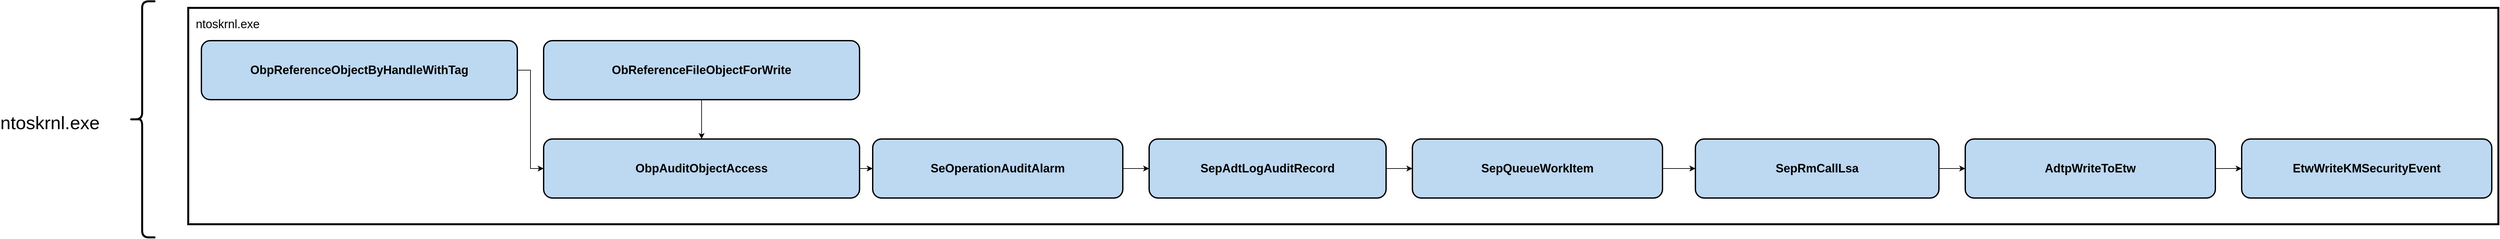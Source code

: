 <mxfile version="20.4.2" type="google"><diagram id="UBmPYVlPedZc-baDJ4ie" name="Page-1"><mxGraphModel grid="1" page="1" gridSize="10" guides="1" tooltips="1" connect="1" arrows="1" fold="1" pageScale="1" pageWidth="850" pageHeight="1100" math="0" shadow="0"><root><mxCell id="0"/><mxCell id="1" parent="0"/><mxCell id="xj48u3dQTZH5c3k6jlwk-1" value="&lt;span style=&quot;font-size: 28px;&quot;&gt;ntoskrnl.exe&lt;/span&gt;" style="text;html=1;strokeColor=none;fillColor=none;align=center;verticalAlign=middle;whiteSpace=wrap;rounded=0;" vertex="1" parent="1"><mxGeometry x="-30" y="1890" width="60" height="30" as="geometry"/></mxCell><mxCell id="xj48u3dQTZH5c3k6jlwk-2" value="" style="shape=curlyBracket;whiteSpace=wrap;html=1;rounded=1;fontSize=20;strokeWidth=3;" vertex="1" parent="1"><mxGeometry x="120" y="1720" width="40" height="360" as="geometry"/></mxCell><mxCell id="xj48u3dQTZH5c3k6jlwk-3" value="" style="rounded=0;whiteSpace=wrap;html=1;fontSize=20;strokeWidth=3;" vertex="1" parent="1"><mxGeometry x="210" y="1730" width="3510" height="330" as="geometry"/></mxCell><mxCell id="xj48u3dQTZH5c3k6jlwk-4" value="&lt;font style=&quot;font-size: 18px;&quot;&gt;ntoskrnl.exe&lt;/font&gt;" style="text;html=1;strokeColor=none;fillColor=none;align=center;verticalAlign=middle;whiteSpace=wrap;rounded=0;" vertex="1" parent="1"><mxGeometry x="240" y="1740" width="60" height="30" as="geometry"/></mxCell><mxCell id="xj48u3dQTZH5c3k6jlwk-5" style="edgeStyle=orthogonalEdgeStyle;rounded=0;orthogonalLoop=1;jettySize=auto;html=1;entryX=0;entryY=0.5;entryDx=0;entryDy=0;" edge="1" parent="1" source="xj48u3dQTZH5c3k6jlwk-6" target="xj48u3dQTZH5c3k6jlwk-16"><mxGeometry relative="1" as="geometry"/></mxCell><mxCell id="xj48u3dQTZH5c3k6jlwk-6" value="&lt;b&gt;SepRmCallLsa&lt;/b&gt;" style="rounded=1;whiteSpace=wrap;html=1;fontSize=18;strokeWidth=2;fillColor=#BDD8F1;" vertex="1" parent="1"><mxGeometry x="2500" y="1930" width="370" height="90" as="geometry"/></mxCell><mxCell id="xj48u3dQTZH5c3k6jlwk-7" style="edgeStyle=orthogonalEdgeStyle;rounded=0;orthogonalLoop=1;jettySize=auto;html=1;entryX=0;entryY=0.5;entryDx=0;entryDy=0;" edge="1" parent="1" source="xj48u3dQTZH5c3k6jlwk-8" target="xj48u3dQTZH5c3k6jlwk-6"><mxGeometry relative="1" as="geometry"/></mxCell><mxCell id="xj48u3dQTZH5c3k6jlwk-8" value="&lt;b&gt;SepQueueWorkItem&lt;/b&gt;" style="rounded=1;whiteSpace=wrap;html=1;fontSize=18;strokeWidth=2;fillColor=#BDD8F1;" vertex="1" parent="1"><mxGeometry x="2070" y="1930" width="380" height="90" as="geometry"/></mxCell><mxCell id="xj48u3dQTZH5c3k6jlwk-9" style="edgeStyle=orthogonalEdgeStyle;rounded=0;orthogonalLoop=1;jettySize=auto;html=1;entryX=0;entryY=0.5;entryDx=0;entryDy=0;" edge="1" parent="1" source="xj48u3dQTZH5c3k6jlwk-10" target="xj48u3dQTZH5c3k6jlwk-14"><mxGeometry relative="1" as="geometry"/></mxCell><mxCell id="xj48u3dQTZH5c3k6jlwk-10" value="&lt;b&gt;SeOperationAuditAlarm&lt;/b&gt;" style="rounded=1;whiteSpace=wrap;html=1;fontSize=18;strokeWidth=2;fillColor=#BDD8F1;" vertex="1" parent="1"><mxGeometry x="1250" y="1930" width="380" height="90" as="geometry"/></mxCell><mxCell id="xj48u3dQTZH5c3k6jlwk-11" style="edgeStyle=orthogonalEdgeStyle;rounded=0;orthogonalLoop=1;jettySize=auto;html=1;exitX=1;exitY=0.5;exitDx=0;exitDy=0;entryX=0;entryY=0.5;entryDx=0;entryDy=0;" edge="1" parent="1" source="xj48u3dQTZH5c3k6jlwk-12" target="xj48u3dQTZH5c3k6jlwk-10"><mxGeometry relative="1" as="geometry"/></mxCell><mxCell id="xj48u3dQTZH5c3k6jlwk-12" value="&lt;b&gt;ObpAuditObjectAccess&lt;/b&gt;" style="rounded=1;whiteSpace=wrap;html=1;fontSize=18;strokeWidth=2;fillColor=#BDD8F1;" vertex="1" parent="1"><mxGeometry x="750" y="1930" width="480" height="90" as="geometry"/></mxCell><mxCell id="xj48u3dQTZH5c3k6jlwk-13" style="edgeStyle=orthogonalEdgeStyle;rounded=0;orthogonalLoop=1;jettySize=auto;html=1;entryX=0;entryY=0.5;entryDx=0;entryDy=0;" edge="1" parent="1" source="xj48u3dQTZH5c3k6jlwk-14" target="xj48u3dQTZH5c3k6jlwk-8"><mxGeometry relative="1" as="geometry"/></mxCell><mxCell id="xj48u3dQTZH5c3k6jlwk-14" value="&lt;b&gt;SepAdtLogAuditRecord&lt;/b&gt;" style="rounded=1;whiteSpace=wrap;html=1;fontSize=18;strokeWidth=2;fillColor=#BDD8F1;" vertex="1" parent="1"><mxGeometry x="1670" y="1930" width="360" height="90" as="geometry"/></mxCell><mxCell id="xj48u3dQTZH5c3k6jlwk-15" style="edgeStyle=orthogonalEdgeStyle;rounded=0;orthogonalLoop=1;jettySize=auto;html=1;entryX=0;entryY=0.5;entryDx=0;entryDy=0;" edge="1" parent="1" source="xj48u3dQTZH5c3k6jlwk-16" target="xj48u3dQTZH5c3k6jlwk-17"><mxGeometry relative="1" as="geometry"/></mxCell><mxCell id="xj48u3dQTZH5c3k6jlwk-16" value="&lt;b&gt;AdtpWriteToEtw&lt;/b&gt;" style="rounded=1;whiteSpace=wrap;html=1;fontSize=18;strokeWidth=2;fillColor=#BDD8F1;" vertex="1" parent="1"><mxGeometry x="2910" y="1930" width="380" height="90" as="geometry"/></mxCell><mxCell id="xj48u3dQTZH5c3k6jlwk-17" value="&lt;b&gt;EtwWriteKMSecurityEvent&lt;/b&gt;" style="rounded=1;whiteSpace=wrap;html=1;fontSize=18;strokeWidth=2;fillColor=#BDD8F1;" vertex="1" parent="1"><mxGeometry x="3330" y="1930" width="380" height="90" as="geometry"/></mxCell><mxCell id="xj48u3dQTZH5c3k6jlwk-43" style="edgeStyle=orthogonalEdgeStyle;rounded=0;orthogonalLoop=1;jettySize=auto;html=1;entryX=0;entryY=0.5;entryDx=0;entryDy=0;" edge="1" parent="1" source="xj48u3dQTZH5c3k6jlwk-42" target="xj48u3dQTZH5c3k6jlwk-12"><mxGeometry relative="1" as="geometry"/></mxCell><mxCell id="xj48u3dQTZH5c3k6jlwk-42" value="&lt;b&gt;ObpReferenceObjectByHandleWithTag&lt;/b&gt;" style="rounded=1;whiteSpace=wrap;html=1;fontSize=18;strokeWidth=2;fillColor=#BDD8F1;" vertex="1" parent="1"><mxGeometry x="230" y="1780" width="480" height="90" as="geometry"/></mxCell><mxCell id="YqYMaNPaTdNk3TTnauIS-3" style="edgeStyle=orthogonalEdgeStyle;rounded=0;orthogonalLoop=1;jettySize=auto;html=1;" edge="1" parent="1" source="YqYMaNPaTdNk3TTnauIS-1" target="xj48u3dQTZH5c3k6jlwk-12"><mxGeometry relative="1" as="geometry"/></mxCell><mxCell id="YqYMaNPaTdNk3TTnauIS-1" value="&lt;b&gt;ObReferenceFileObjectForWrite&lt;/b&gt;" style="rounded=1;whiteSpace=wrap;html=1;fontSize=18;strokeWidth=2;fillColor=#BDD8F1;" vertex="1" parent="1"><mxGeometry x="750" y="1780" width="480" height="90" as="geometry"/></mxCell></root></mxGraphModel></diagram></mxfile>